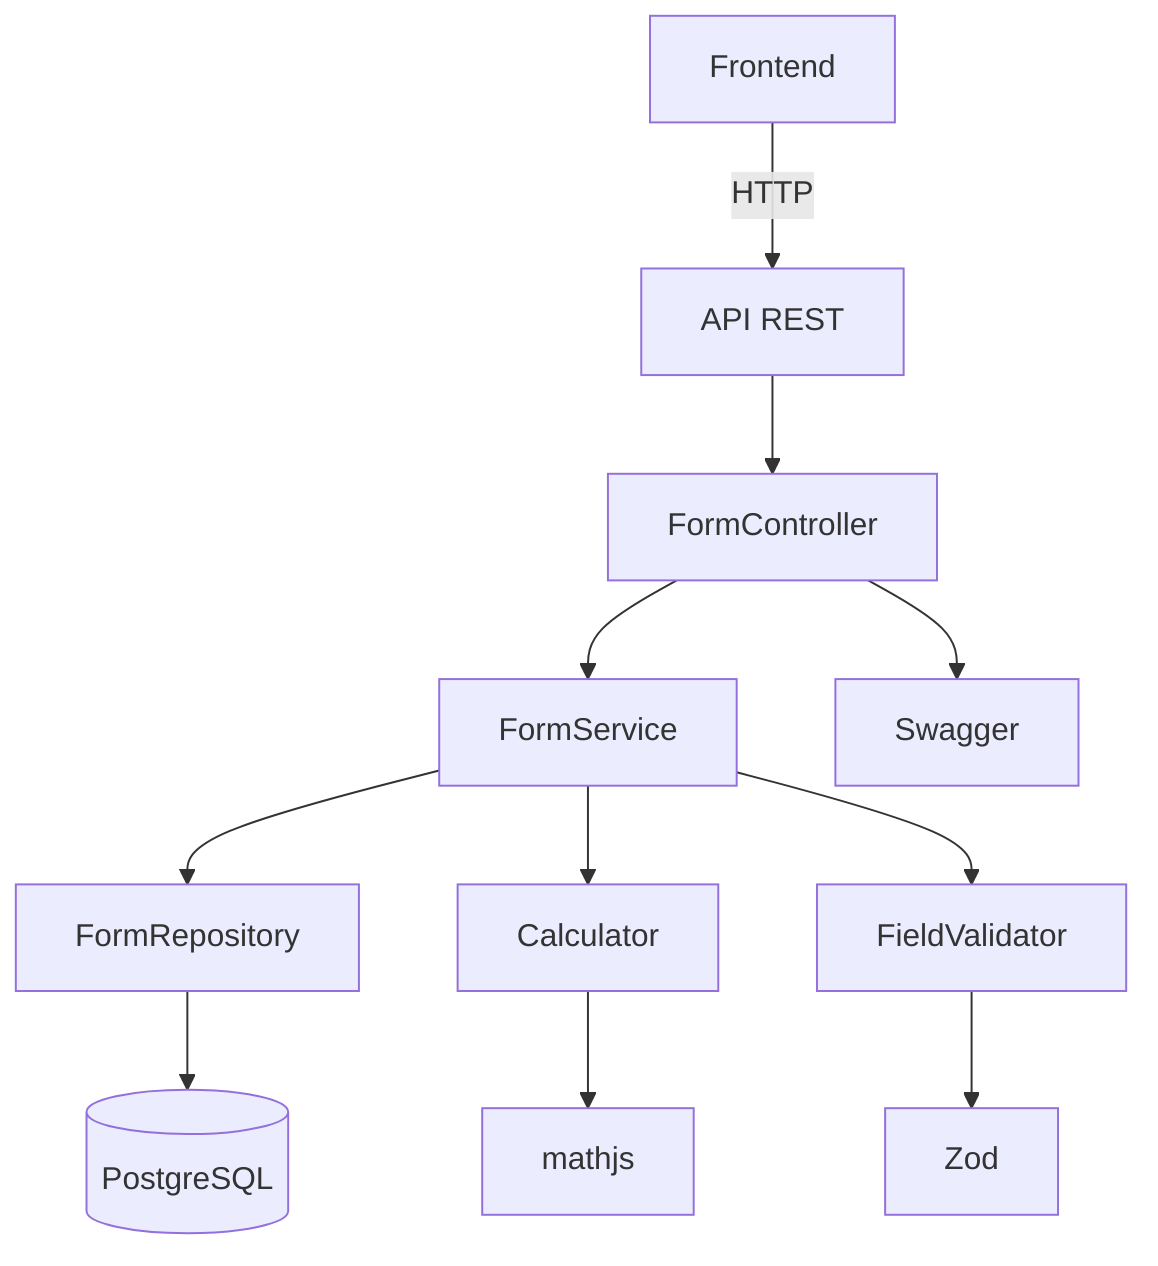 graph TD
    A[Frontend] -->|HTTP| B[API REST]
    B --> C[FormController]
    C --> D[FormService]
    D --> E[FormRepository]
    D --> F[Calculator]
    D --> G[FieldValidator]
    E --> H[(PostgreSQL)]
    F --> I[mathjs]
    G --> J[Zod]
    C --> K[Swagger]